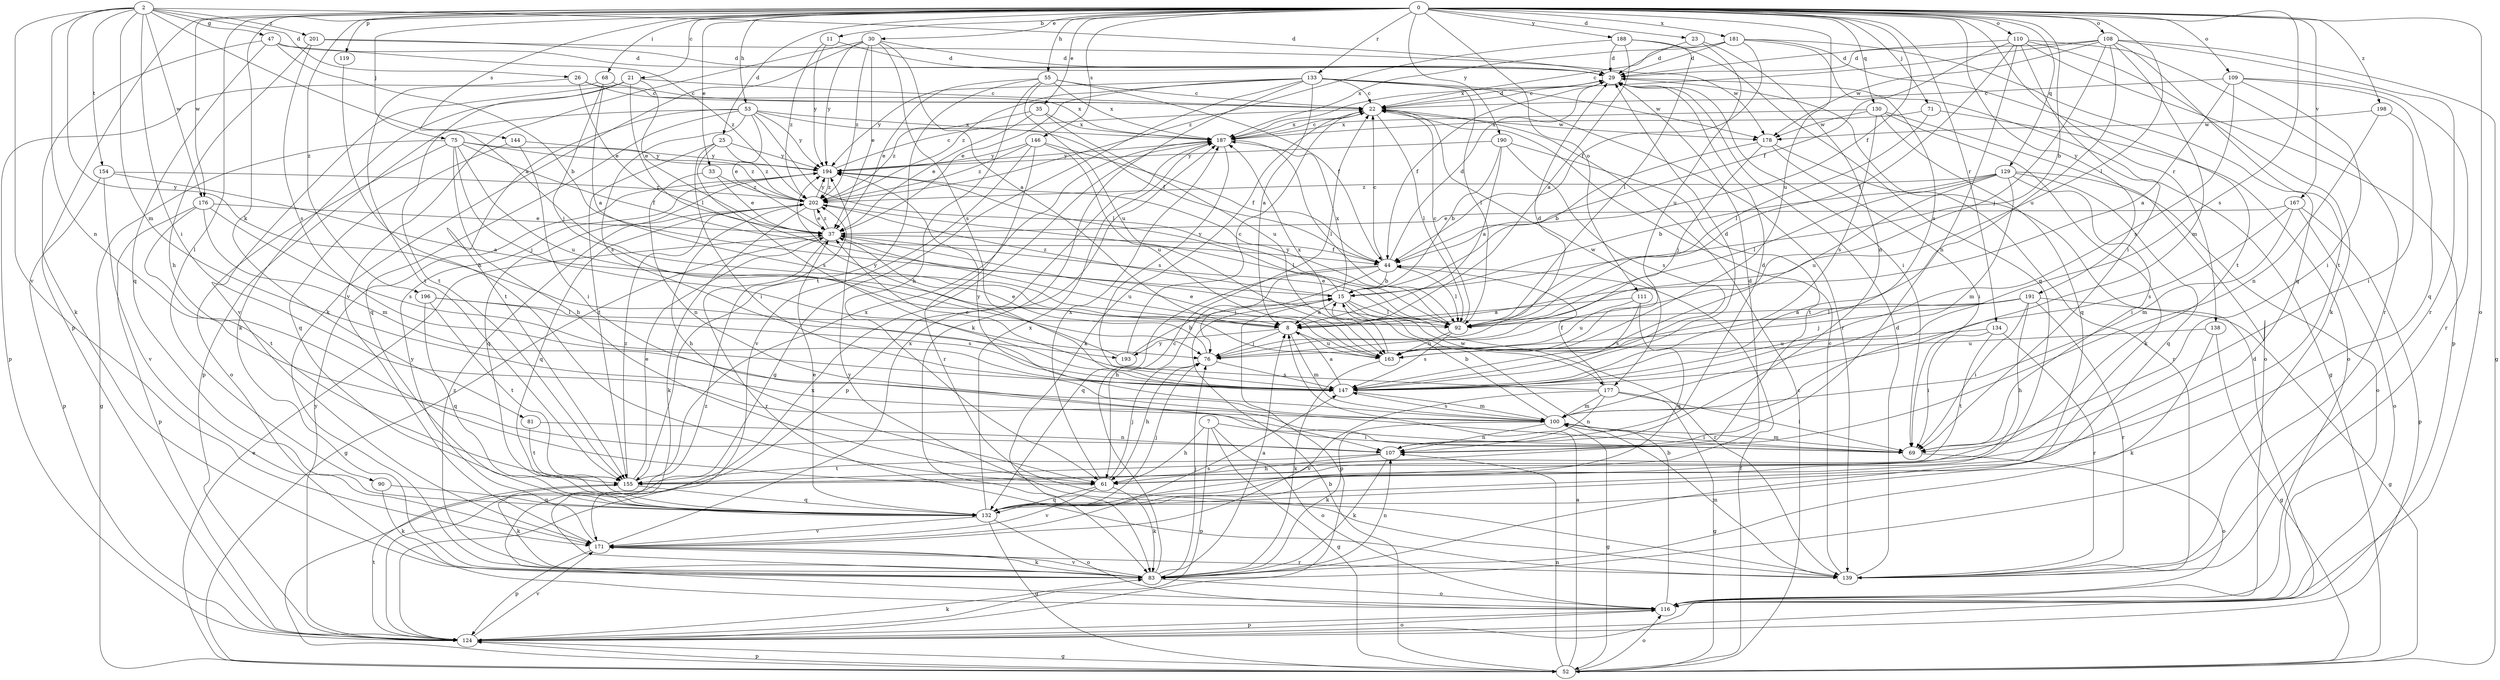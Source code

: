 strict digraph  {
0;
2;
7;
8;
11;
15;
21;
22;
23;
25;
26;
29;
30;
33;
35;
37;
44;
47;
52;
53;
55;
61;
68;
69;
71;
75;
76;
81;
83;
90;
92;
100;
107;
108;
109;
110;
111;
116;
119;
124;
129;
130;
132;
133;
134;
138;
139;
144;
146;
147;
154;
155;
163;
167;
171;
176;
177;
178;
181;
187;
188;
190;
191;
193;
194;
196;
198;
201;
202;
0 -> 11  [label=b];
0 -> 15  [label=b];
0 -> 21  [label=c];
0 -> 23  [label=d];
0 -> 25  [label=d];
0 -> 30  [label=e];
0 -> 33  [label=e];
0 -> 35  [label=e];
0 -> 44  [label=f];
0 -> 53  [label=h];
0 -> 55  [label=h];
0 -> 68  [label=i];
0 -> 71  [label=j];
0 -> 75  [label=j];
0 -> 81  [label=k];
0 -> 90  [label=l];
0 -> 92  [label=l];
0 -> 108  [label=o];
0 -> 109  [label=o];
0 -> 110  [label=o];
0 -> 111  [label=o];
0 -> 116  [label=o];
0 -> 119  [label=p];
0 -> 124  [label=p];
0 -> 129  [label=q];
0 -> 130  [label=q];
0 -> 133  [label=r];
0 -> 134  [label=r];
0 -> 138  [label=r];
0 -> 144  [label=s];
0 -> 146  [label=s];
0 -> 147  [label=s];
0 -> 163  [label=u];
0 -> 167  [label=v];
0 -> 176  [label=w];
0 -> 181  [label=x];
0 -> 188  [label=y];
0 -> 190  [label=y];
0 -> 191  [label=y];
0 -> 196  [label=z];
0 -> 198  [label=z];
2 -> 8  [label=a];
2 -> 26  [label=d];
2 -> 29  [label=d];
2 -> 47  [label=g];
2 -> 69  [label=i];
2 -> 100  [label=m];
2 -> 107  [label=n];
2 -> 154  [label=t];
2 -> 171  [label=v];
2 -> 176  [label=w];
2 -> 193  [label=y];
2 -> 201  [label=z];
7 -> 52  [label=g];
7 -> 61  [label=h];
7 -> 69  [label=i];
7 -> 116  [label=o];
7 -> 124  [label=p];
8 -> 76  [label=j];
8 -> 100  [label=m];
8 -> 163  [label=u];
8 -> 193  [label=y];
11 -> 29  [label=d];
11 -> 194  [label=y];
11 -> 202  [label=z];
15 -> 8  [label=a];
15 -> 92  [label=l];
15 -> 124  [label=p];
15 -> 139  [label=r];
15 -> 177  [label=w];
15 -> 187  [label=x];
15 -> 194  [label=y];
15 -> 202  [label=z];
21 -> 22  [label=c];
21 -> 37  [label=e];
21 -> 83  [label=k];
21 -> 92  [label=l];
21 -> 155  [label=t];
21 -> 171  [label=v];
22 -> 29  [label=d];
22 -> 83  [label=k];
22 -> 92  [label=l];
22 -> 177  [label=w];
22 -> 178  [label=w];
22 -> 187  [label=x];
23 -> 29  [label=d];
23 -> 107  [label=n];
23 -> 163  [label=u];
25 -> 69  [label=i];
25 -> 147  [label=s];
25 -> 155  [label=t];
25 -> 194  [label=y];
25 -> 202  [label=z];
26 -> 22  [label=c];
26 -> 37  [label=e];
26 -> 124  [label=p];
26 -> 187  [label=x];
29 -> 22  [label=c];
29 -> 44  [label=f];
29 -> 52  [label=g];
29 -> 69  [label=i];
30 -> 8  [label=a];
30 -> 29  [label=d];
30 -> 37  [label=e];
30 -> 83  [label=k];
30 -> 147  [label=s];
30 -> 171  [label=v];
30 -> 194  [label=y];
30 -> 202  [label=z];
33 -> 37  [label=e];
33 -> 107  [label=n];
33 -> 202  [label=z];
35 -> 37  [label=e];
35 -> 163  [label=u];
35 -> 187  [label=x];
35 -> 202  [label=z];
37 -> 44  [label=f];
37 -> 52  [label=g];
37 -> 139  [label=r];
37 -> 163  [label=u];
37 -> 202  [label=z];
44 -> 15  [label=b];
44 -> 22  [label=c];
44 -> 29  [label=d];
44 -> 61  [label=h];
44 -> 76  [label=j];
44 -> 92  [label=l];
44 -> 132  [label=q];
47 -> 15  [label=b];
47 -> 29  [label=d];
47 -> 83  [label=k];
47 -> 132  [label=q];
47 -> 202  [label=z];
52 -> 8  [label=a];
52 -> 15  [label=b];
52 -> 22  [label=c];
52 -> 37  [label=e];
52 -> 44  [label=f];
52 -> 107  [label=n];
52 -> 116  [label=o];
52 -> 124  [label=p];
53 -> 37  [label=e];
53 -> 44  [label=f];
53 -> 92  [label=l];
53 -> 124  [label=p];
53 -> 132  [label=q];
53 -> 147  [label=s];
53 -> 155  [label=t];
53 -> 187  [label=x];
53 -> 194  [label=y];
55 -> 22  [label=c];
55 -> 37  [label=e];
55 -> 44  [label=f];
55 -> 61  [label=h];
55 -> 155  [label=t];
55 -> 163  [label=u];
55 -> 187  [label=x];
61 -> 29  [label=d];
61 -> 76  [label=j];
61 -> 83  [label=k];
61 -> 132  [label=q];
61 -> 171  [label=v];
61 -> 187  [label=x];
68 -> 8  [label=a];
68 -> 22  [label=c];
68 -> 76  [label=j];
68 -> 155  [label=t];
69 -> 100  [label=m];
69 -> 116  [label=o];
71 -> 92  [label=l];
71 -> 116  [label=o];
71 -> 187  [label=x];
75 -> 44  [label=f];
75 -> 52  [label=g];
75 -> 61  [label=h];
75 -> 76  [label=j];
75 -> 116  [label=o];
75 -> 163  [label=u];
75 -> 194  [label=y];
75 -> 202  [label=z];
76 -> 29  [label=d];
76 -> 37  [label=e];
76 -> 61  [label=h];
76 -> 147  [label=s];
81 -> 107  [label=n];
81 -> 155  [label=t];
83 -> 8  [label=a];
83 -> 22  [label=c];
83 -> 76  [label=j];
83 -> 107  [label=n];
83 -> 116  [label=o];
83 -> 171  [label=v];
83 -> 202  [label=z];
90 -> 83  [label=k];
90 -> 132  [label=q];
92 -> 22  [label=c];
92 -> 37  [label=e];
92 -> 147  [label=s];
92 -> 163  [label=u];
92 -> 194  [label=y];
100 -> 15  [label=b];
100 -> 52  [label=g];
100 -> 69  [label=i];
100 -> 83  [label=k];
100 -> 107  [label=n];
100 -> 147  [label=s];
100 -> 194  [label=y];
107 -> 29  [label=d];
107 -> 61  [label=h];
107 -> 83  [label=k];
107 -> 155  [label=t];
108 -> 29  [label=d];
108 -> 52  [label=g];
108 -> 76  [label=j];
108 -> 100  [label=m];
108 -> 139  [label=r];
108 -> 155  [label=t];
108 -> 163  [label=u];
108 -> 178  [label=w];
108 -> 187  [label=x];
109 -> 8  [label=a];
109 -> 22  [label=c];
109 -> 69  [label=i];
109 -> 132  [label=q];
109 -> 139  [label=r];
109 -> 147  [label=s];
110 -> 29  [label=d];
110 -> 44  [label=f];
110 -> 69  [label=i];
110 -> 83  [label=k];
110 -> 92  [label=l];
110 -> 107  [label=n];
110 -> 124  [label=p];
110 -> 139  [label=r];
111 -> 8  [label=a];
111 -> 132  [label=q];
111 -> 147  [label=s];
111 -> 163  [label=u];
116 -> 15  [label=b];
116 -> 124  [label=p];
116 -> 202  [label=z];
119 -> 61  [label=h];
124 -> 29  [label=d];
124 -> 52  [label=g];
124 -> 83  [label=k];
124 -> 116  [label=o];
124 -> 155  [label=t];
124 -> 171  [label=v];
124 -> 187  [label=x];
124 -> 194  [label=y];
129 -> 15  [label=b];
129 -> 69  [label=i];
129 -> 92  [label=l];
129 -> 100  [label=m];
129 -> 116  [label=o];
129 -> 132  [label=q];
129 -> 163  [label=u];
129 -> 202  [label=z];
130 -> 83  [label=k];
130 -> 116  [label=o];
130 -> 132  [label=q];
130 -> 147  [label=s];
130 -> 178  [label=w];
130 -> 187  [label=x];
132 -> 37  [label=e];
132 -> 52  [label=g];
132 -> 76  [label=j];
132 -> 116  [label=o];
132 -> 171  [label=v];
132 -> 187  [label=x];
133 -> 8  [label=a];
133 -> 22  [label=c];
133 -> 37  [label=e];
133 -> 52  [label=g];
133 -> 83  [label=k];
133 -> 92  [label=l];
133 -> 139  [label=r];
133 -> 178  [label=w];
133 -> 194  [label=y];
133 -> 202  [label=z];
134 -> 69  [label=i];
134 -> 139  [label=r];
134 -> 155  [label=t];
134 -> 163  [label=u];
138 -> 52  [label=g];
138 -> 83  [label=k];
138 -> 163  [label=u];
139 -> 22  [label=c];
139 -> 29  [label=d];
139 -> 100  [label=m];
139 -> 194  [label=y];
144 -> 69  [label=i];
144 -> 132  [label=q];
144 -> 194  [label=y];
146 -> 44  [label=f];
146 -> 139  [label=r];
146 -> 163  [label=u];
146 -> 171  [label=v];
146 -> 194  [label=y];
146 -> 202  [label=z];
147 -> 8  [label=a];
147 -> 29  [label=d];
147 -> 100  [label=m];
154 -> 8  [label=a];
154 -> 124  [label=p];
154 -> 171  [label=v];
154 -> 202  [label=z];
155 -> 37  [label=e];
155 -> 83  [label=k];
155 -> 132  [label=q];
155 -> 187  [label=x];
155 -> 202  [label=z];
163 -> 37  [label=e];
163 -> 83  [label=k];
163 -> 187  [label=x];
167 -> 37  [label=e];
167 -> 100  [label=m];
167 -> 116  [label=o];
167 -> 124  [label=p];
167 -> 147  [label=s];
171 -> 83  [label=k];
171 -> 124  [label=p];
171 -> 139  [label=r];
171 -> 147  [label=s];
171 -> 187  [label=x];
171 -> 194  [label=y];
176 -> 37  [label=e];
176 -> 100  [label=m];
176 -> 124  [label=p];
176 -> 147  [label=s];
176 -> 155  [label=t];
177 -> 37  [label=e];
177 -> 44  [label=f];
177 -> 52  [label=g];
177 -> 69  [label=i];
177 -> 100  [label=m];
177 -> 107  [label=n];
177 -> 171  [label=v];
178 -> 15  [label=b];
178 -> 69  [label=i];
178 -> 76  [label=j];
178 -> 139  [label=r];
181 -> 22  [label=c];
181 -> 29  [label=d];
181 -> 44  [label=f];
181 -> 132  [label=q];
181 -> 147  [label=s];
181 -> 155  [label=t];
181 -> 187  [label=x];
187 -> 22  [label=c];
187 -> 92  [label=l];
187 -> 124  [label=p];
187 -> 147  [label=s];
187 -> 194  [label=y];
188 -> 8  [label=a];
188 -> 29  [label=d];
188 -> 92  [label=l];
188 -> 132  [label=q];
188 -> 202  [label=z];
190 -> 8  [label=a];
190 -> 15  [label=b];
190 -> 147  [label=s];
190 -> 155  [label=t];
190 -> 194  [label=y];
191 -> 8  [label=a];
191 -> 52  [label=g];
191 -> 61  [label=h];
191 -> 69  [label=i];
191 -> 76  [label=j];
191 -> 92  [label=l];
191 -> 139  [label=r];
193 -> 15  [label=b];
193 -> 22  [label=c];
193 -> 194  [label=y];
194 -> 22  [label=c];
194 -> 132  [label=q];
194 -> 202  [label=z];
196 -> 92  [label=l];
196 -> 132  [label=q];
196 -> 147  [label=s];
196 -> 155  [label=t];
198 -> 69  [label=i];
198 -> 107  [label=n];
198 -> 178  [label=w];
201 -> 29  [label=d];
201 -> 61  [label=h];
201 -> 147  [label=s];
201 -> 178  [label=w];
202 -> 37  [label=e];
202 -> 61  [label=h];
202 -> 83  [label=k];
202 -> 92  [label=l];
202 -> 132  [label=q];
202 -> 194  [label=y];
}
